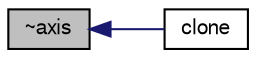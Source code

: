 digraph "~axis"
{
  bgcolor="transparent";
  edge [fontname="FreeSans",fontsize="10",labelfontname="FreeSans",labelfontsize="10"];
  node [fontname="FreeSans",fontsize="10",shape=record];
  rankdir="LR";
  Node60 [label="~axis",height=0.2,width=0.4,color="black", fillcolor="grey75", style="filled", fontcolor="black"];
  Node60 -> Node61 [dir="back",color="midnightblue",fontsize="10",style="solid",fontname="FreeSans"];
  Node61 [label="clone",height=0.2,width=0.4,color="black",URL="$a29478.html#a1ba6f72dda3e0a59b115784933135bd2",tooltip="Construct and return a clone. "];
}
